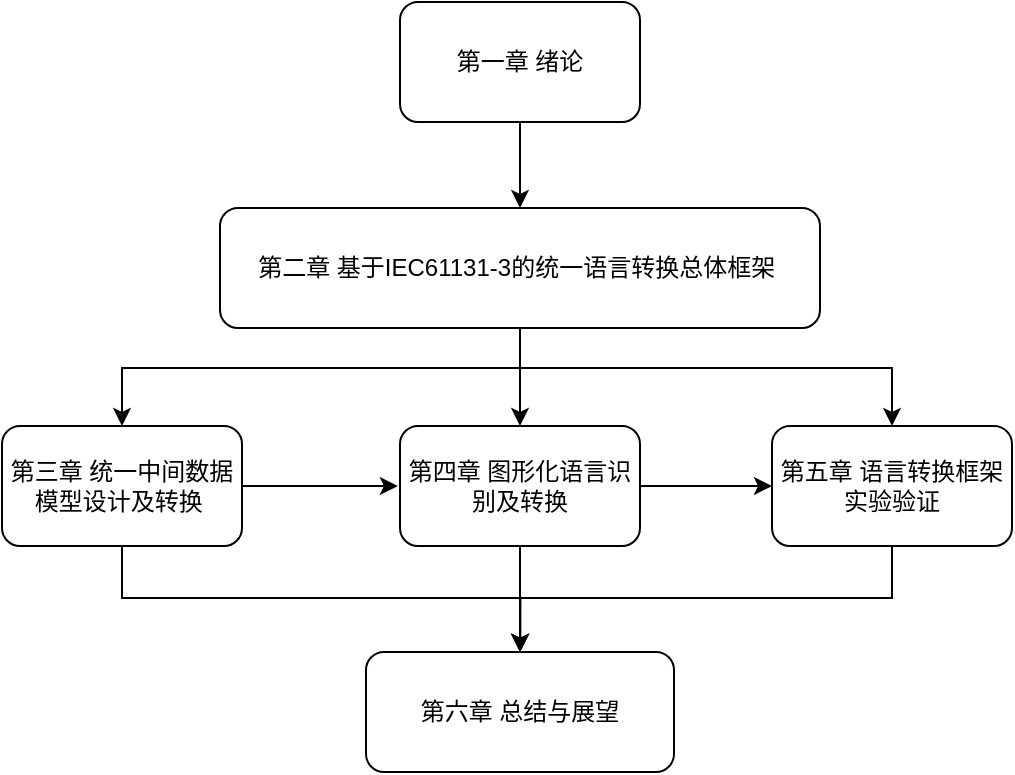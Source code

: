 <mxfile version="24.2.7" type="github">
  <diagram id="prtHgNgQTEPvFCAcTncT" name="Page-1">
    <mxGraphModel dx="1003" dy="416" grid="0" gridSize="10" guides="1" tooltips="1" connect="1" arrows="1" fold="1" page="1" pageScale="1" pageWidth="827" pageHeight="1169" math="0" shadow="0">
      <root>
        <mxCell id="0" />
        <mxCell id="1" parent="0" />
        <mxCell id="HFz4O9YTrMAimBPZ-KiV-11" style="edgeStyle=orthogonalEdgeStyle;rounded=0;orthogonalLoop=1;jettySize=auto;html=1;exitX=0.5;exitY=1;exitDx=0;exitDy=0;" edge="1" parent="1" source="HFz4O9YTrMAimBPZ-KiV-2" target="HFz4O9YTrMAimBPZ-KiV-4">
          <mxGeometry relative="1" as="geometry" />
        </mxCell>
        <mxCell id="HFz4O9YTrMAimBPZ-KiV-2" value="第一章 绪论" style="rounded=1;whiteSpace=wrap;html=1;" vertex="1" parent="1">
          <mxGeometry x="306" y="104" width="120" height="60" as="geometry" />
        </mxCell>
        <mxCell id="HFz4O9YTrMAimBPZ-KiV-12" style="edgeStyle=orthogonalEdgeStyle;rounded=0;orthogonalLoop=1;jettySize=auto;html=1;exitX=0.5;exitY=1;exitDx=0;exitDy=0;entryX=0.5;entryY=0;entryDx=0;entryDy=0;" edge="1" parent="1" source="HFz4O9YTrMAimBPZ-KiV-4" target="HFz4O9YTrMAimBPZ-KiV-8">
          <mxGeometry relative="1" as="geometry" />
        </mxCell>
        <mxCell id="HFz4O9YTrMAimBPZ-KiV-15" style="edgeStyle=orthogonalEdgeStyle;rounded=0;orthogonalLoop=1;jettySize=auto;html=1;exitX=0.5;exitY=1;exitDx=0;exitDy=0;entryX=0.5;entryY=0;entryDx=0;entryDy=0;" edge="1" parent="1" source="HFz4O9YTrMAimBPZ-KiV-4" target="HFz4O9YTrMAimBPZ-KiV-7">
          <mxGeometry relative="1" as="geometry">
            <mxPoint x="269" y="298" as="targetPoint" />
            <Array as="points">
              <mxPoint x="366" y="287" />
              <mxPoint x="167" y="287" />
            </Array>
          </mxGeometry>
        </mxCell>
        <mxCell id="HFz4O9YTrMAimBPZ-KiV-16" style="edgeStyle=orthogonalEdgeStyle;rounded=0;orthogonalLoop=1;jettySize=auto;html=1;exitX=0.5;exitY=1;exitDx=0;exitDy=0;" edge="1" parent="1" source="HFz4O9YTrMAimBPZ-KiV-4" target="HFz4O9YTrMAimBPZ-KiV-9">
          <mxGeometry relative="1" as="geometry">
            <Array as="points">
              <mxPoint x="366" y="287" />
              <mxPoint x="552" y="287" />
            </Array>
          </mxGeometry>
        </mxCell>
        <mxCell id="HFz4O9YTrMAimBPZ-KiV-4" value="第二章 基于IEC61131-3的统一语言转换总体框架&amp;nbsp;" style="rounded=1;whiteSpace=wrap;html=1;" vertex="1" parent="1">
          <mxGeometry x="216" y="207" width="300" height="60" as="geometry" />
        </mxCell>
        <mxCell id="HFz4O9YTrMAimBPZ-KiV-18" style="edgeStyle=orthogonalEdgeStyle;rounded=0;orthogonalLoop=1;jettySize=auto;html=1;" edge="1" parent="1" source="HFz4O9YTrMAimBPZ-KiV-7">
          <mxGeometry relative="1" as="geometry">
            <mxPoint x="304.931" y="346" as="targetPoint" />
          </mxGeometry>
        </mxCell>
        <mxCell id="HFz4O9YTrMAimBPZ-KiV-20" style="edgeStyle=orthogonalEdgeStyle;rounded=0;orthogonalLoop=1;jettySize=auto;html=1;entryX=0.5;entryY=0;entryDx=0;entryDy=0;" edge="1" parent="1" source="HFz4O9YTrMAimBPZ-KiV-7" target="HFz4O9YTrMAimBPZ-KiV-10">
          <mxGeometry relative="1" as="geometry">
            <Array as="points">
              <mxPoint x="167" y="402" />
              <mxPoint x="366" y="402" />
            </Array>
          </mxGeometry>
        </mxCell>
        <mxCell id="HFz4O9YTrMAimBPZ-KiV-7" value="第三章 统一中间数据模型设计及转换&amp;nbsp;" style="rounded=1;whiteSpace=wrap;html=1;" vertex="1" parent="1">
          <mxGeometry x="107" y="316" width="120" height="60" as="geometry" />
        </mxCell>
        <mxCell id="HFz4O9YTrMAimBPZ-KiV-17" style="edgeStyle=orthogonalEdgeStyle;rounded=0;orthogonalLoop=1;jettySize=auto;html=1;exitX=0.5;exitY=1;exitDx=0;exitDy=0;entryX=0.5;entryY=0;entryDx=0;entryDy=0;" edge="1" parent="1" source="HFz4O9YTrMAimBPZ-KiV-8" target="HFz4O9YTrMAimBPZ-KiV-10">
          <mxGeometry relative="1" as="geometry" />
        </mxCell>
        <mxCell id="HFz4O9YTrMAimBPZ-KiV-19" value="" style="edgeStyle=orthogonalEdgeStyle;rounded=0;orthogonalLoop=1;jettySize=auto;html=1;" edge="1" parent="1" source="HFz4O9YTrMAimBPZ-KiV-8" target="HFz4O9YTrMAimBPZ-KiV-9">
          <mxGeometry relative="1" as="geometry" />
        </mxCell>
        <mxCell id="HFz4O9YTrMAimBPZ-KiV-8" value="第四章 图形化语言识别及转换" style="rounded=1;whiteSpace=wrap;html=1;" vertex="1" parent="1">
          <mxGeometry x="306" y="316" width="120" height="60" as="geometry" />
        </mxCell>
        <mxCell id="HFz4O9YTrMAimBPZ-KiV-21" style="edgeStyle=orthogonalEdgeStyle;rounded=0;orthogonalLoop=1;jettySize=auto;html=1;" edge="1" parent="1" source="HFz4O9YTrMAimBPZ-KiV-9">
          <mxGeometry relative="1" as="geometry">
            <mxPoint x="366.172" y="428.828" as="targetPoint" />
            <Array as="points">
              <mxPoint x="552" y="402" />
              <mxPoint x="366" y="402" />
            </Array>
          </mxGeometry>
        </mxCell>
        <mxCell id="HFz4O9YTrMAimBPZ-KiV-9" value="第五章 语言转换框架实验验证" style="rounded=1;whiteSpace=wrap;html=1;" vertex="1" parent="1">
          <mxGeometry x="492" y="316" width="120" height="60" as="geometry" />
        </mxCell>
        <mxCell id="HFz4O9YTrMAimBPZ-KiV-10" value="第六章 总结与展望" style="rounded=1;whiteSpace=wrap;html=1;" vertex="1" parent="1">
          <mxGeometry x="289" y="429" width="154" height="60" as="geometry" />
        </mxCell>
      </root>
    </mxGraphModel>
  </diagram>
</mxfile>
